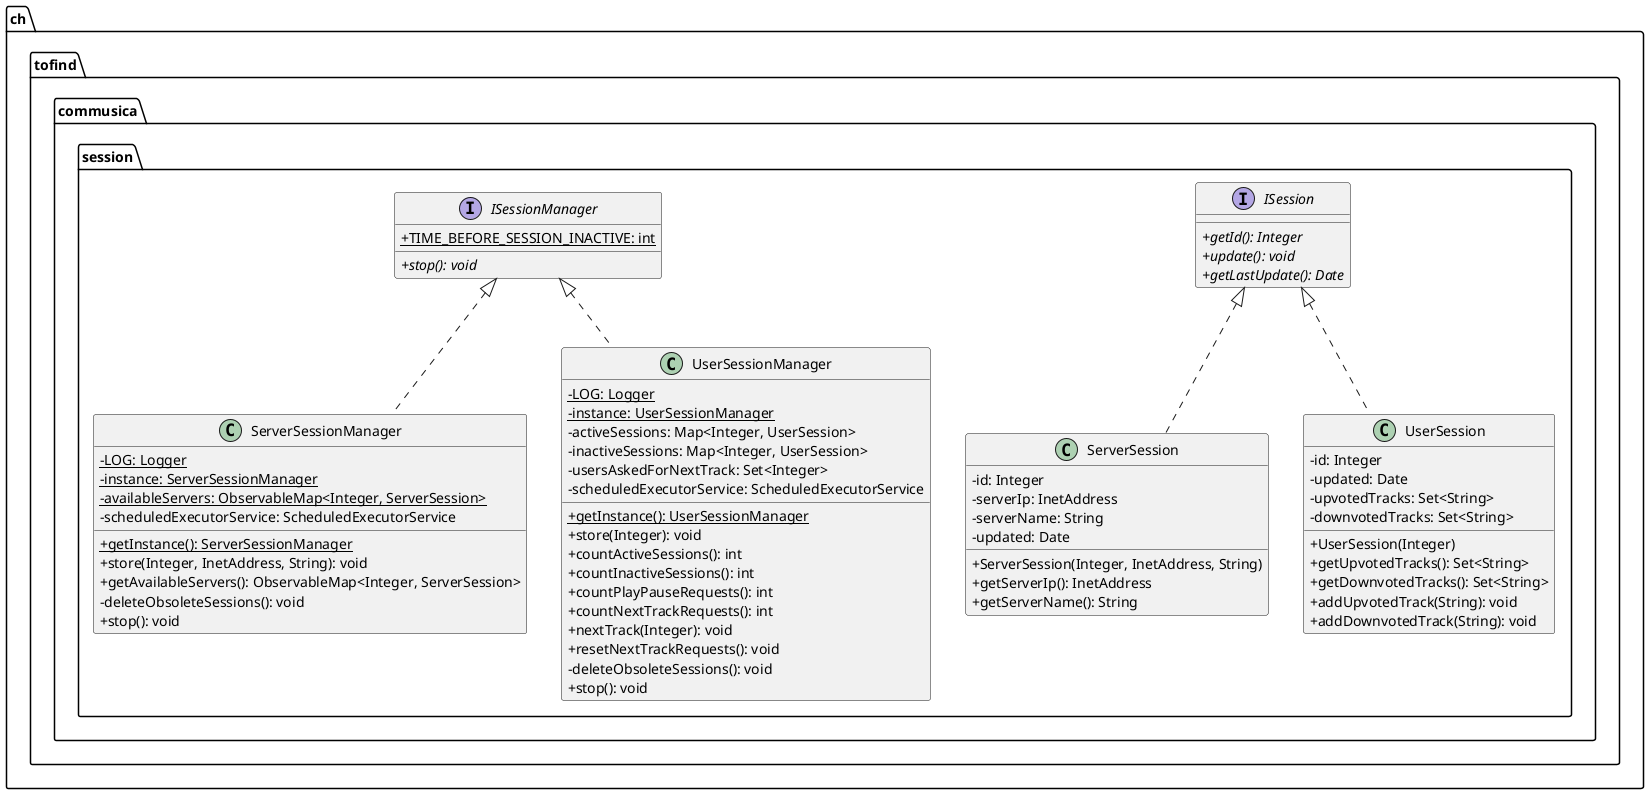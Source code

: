 @startuml

    skinparam classAttributeIconSize 0

    namespace ch.tofind.commusica.session {

        class ServerSessionManager {
            {static} -LOG: Logger
            {static} -instance: ServerSessionManager
            {static} -availableServers: ObservableMap<Integer, ServerSession>
            -scheduledExecutorService: ScheduledExecutorService
            {static} +getInstance(): ServerSessionManager
            +store(Integer, InetAddress, String): void
            +getAvailableServers(): ObservableMap<Integer, ServerSession>
            -deleteObsoleteSessions(): void
            +stop(): void
        }

        class UserSessionManager {
            {static} -LOG: Logger
            {static} -instance: UserSessionManager
            -activeSessions: Map<Integer, UserSession>
            -inactiveSessions: Map<Integer, UserSession>
            -usersAskedForNextTrack: Set<Integer>
            -scheduledExecutorService: ScheduledExecutorService
            {static} +getInstance(): UserSessionManager
            +store(Integer): void
            +countActiveSessions(): int
            +countInactiveSessions(): int
            +countPlayPauseRequests(): int
            +countNextTrackRequests(): int
            +nextTrack(Integer): void
            +resetNextTrackRequests(): void
            -deleteObsoleteSessions(): void
            +stop(): void
        }

        interface ISession {
            {abstract} +getId(): Integer
            {abstract} +update(): void
            {abstract} +getLastUpdate(): Date
        }

        class ServerSession {
            -id: Integer
            -serverIp: InetAddress
            -serverName: String
            -updated: Date
            +ServerSession(Integer, InetAddress, String)
            +getServerIp(): InetAddress
            +getServerName(): String
        }

        interface ISessionManager {
            {static} +TIME_BEFORE_SESSION_INACTIVE: int
            {abstract} +stop(): void
        }

        class UserSession {
            -id: Integer
            -updated: Date
            -upvotedTracks: Set<String>
            -downvotedTracks: Set<String>
            +UserSession(Integer)
            +getUpvotedTracks(): Set<String>
            +getDownvotedTracks(): Set<String>
            +addUpvotedTrack(String): void
            +addDownvotedTrack(String): void
        }

        ISessionManager <|.. ServerSessionManager

        ISessionManager <|.. UserSessionManager

        ISession <|.. ServerSession

        ISession <|.. UserSession

    }

@enduml
